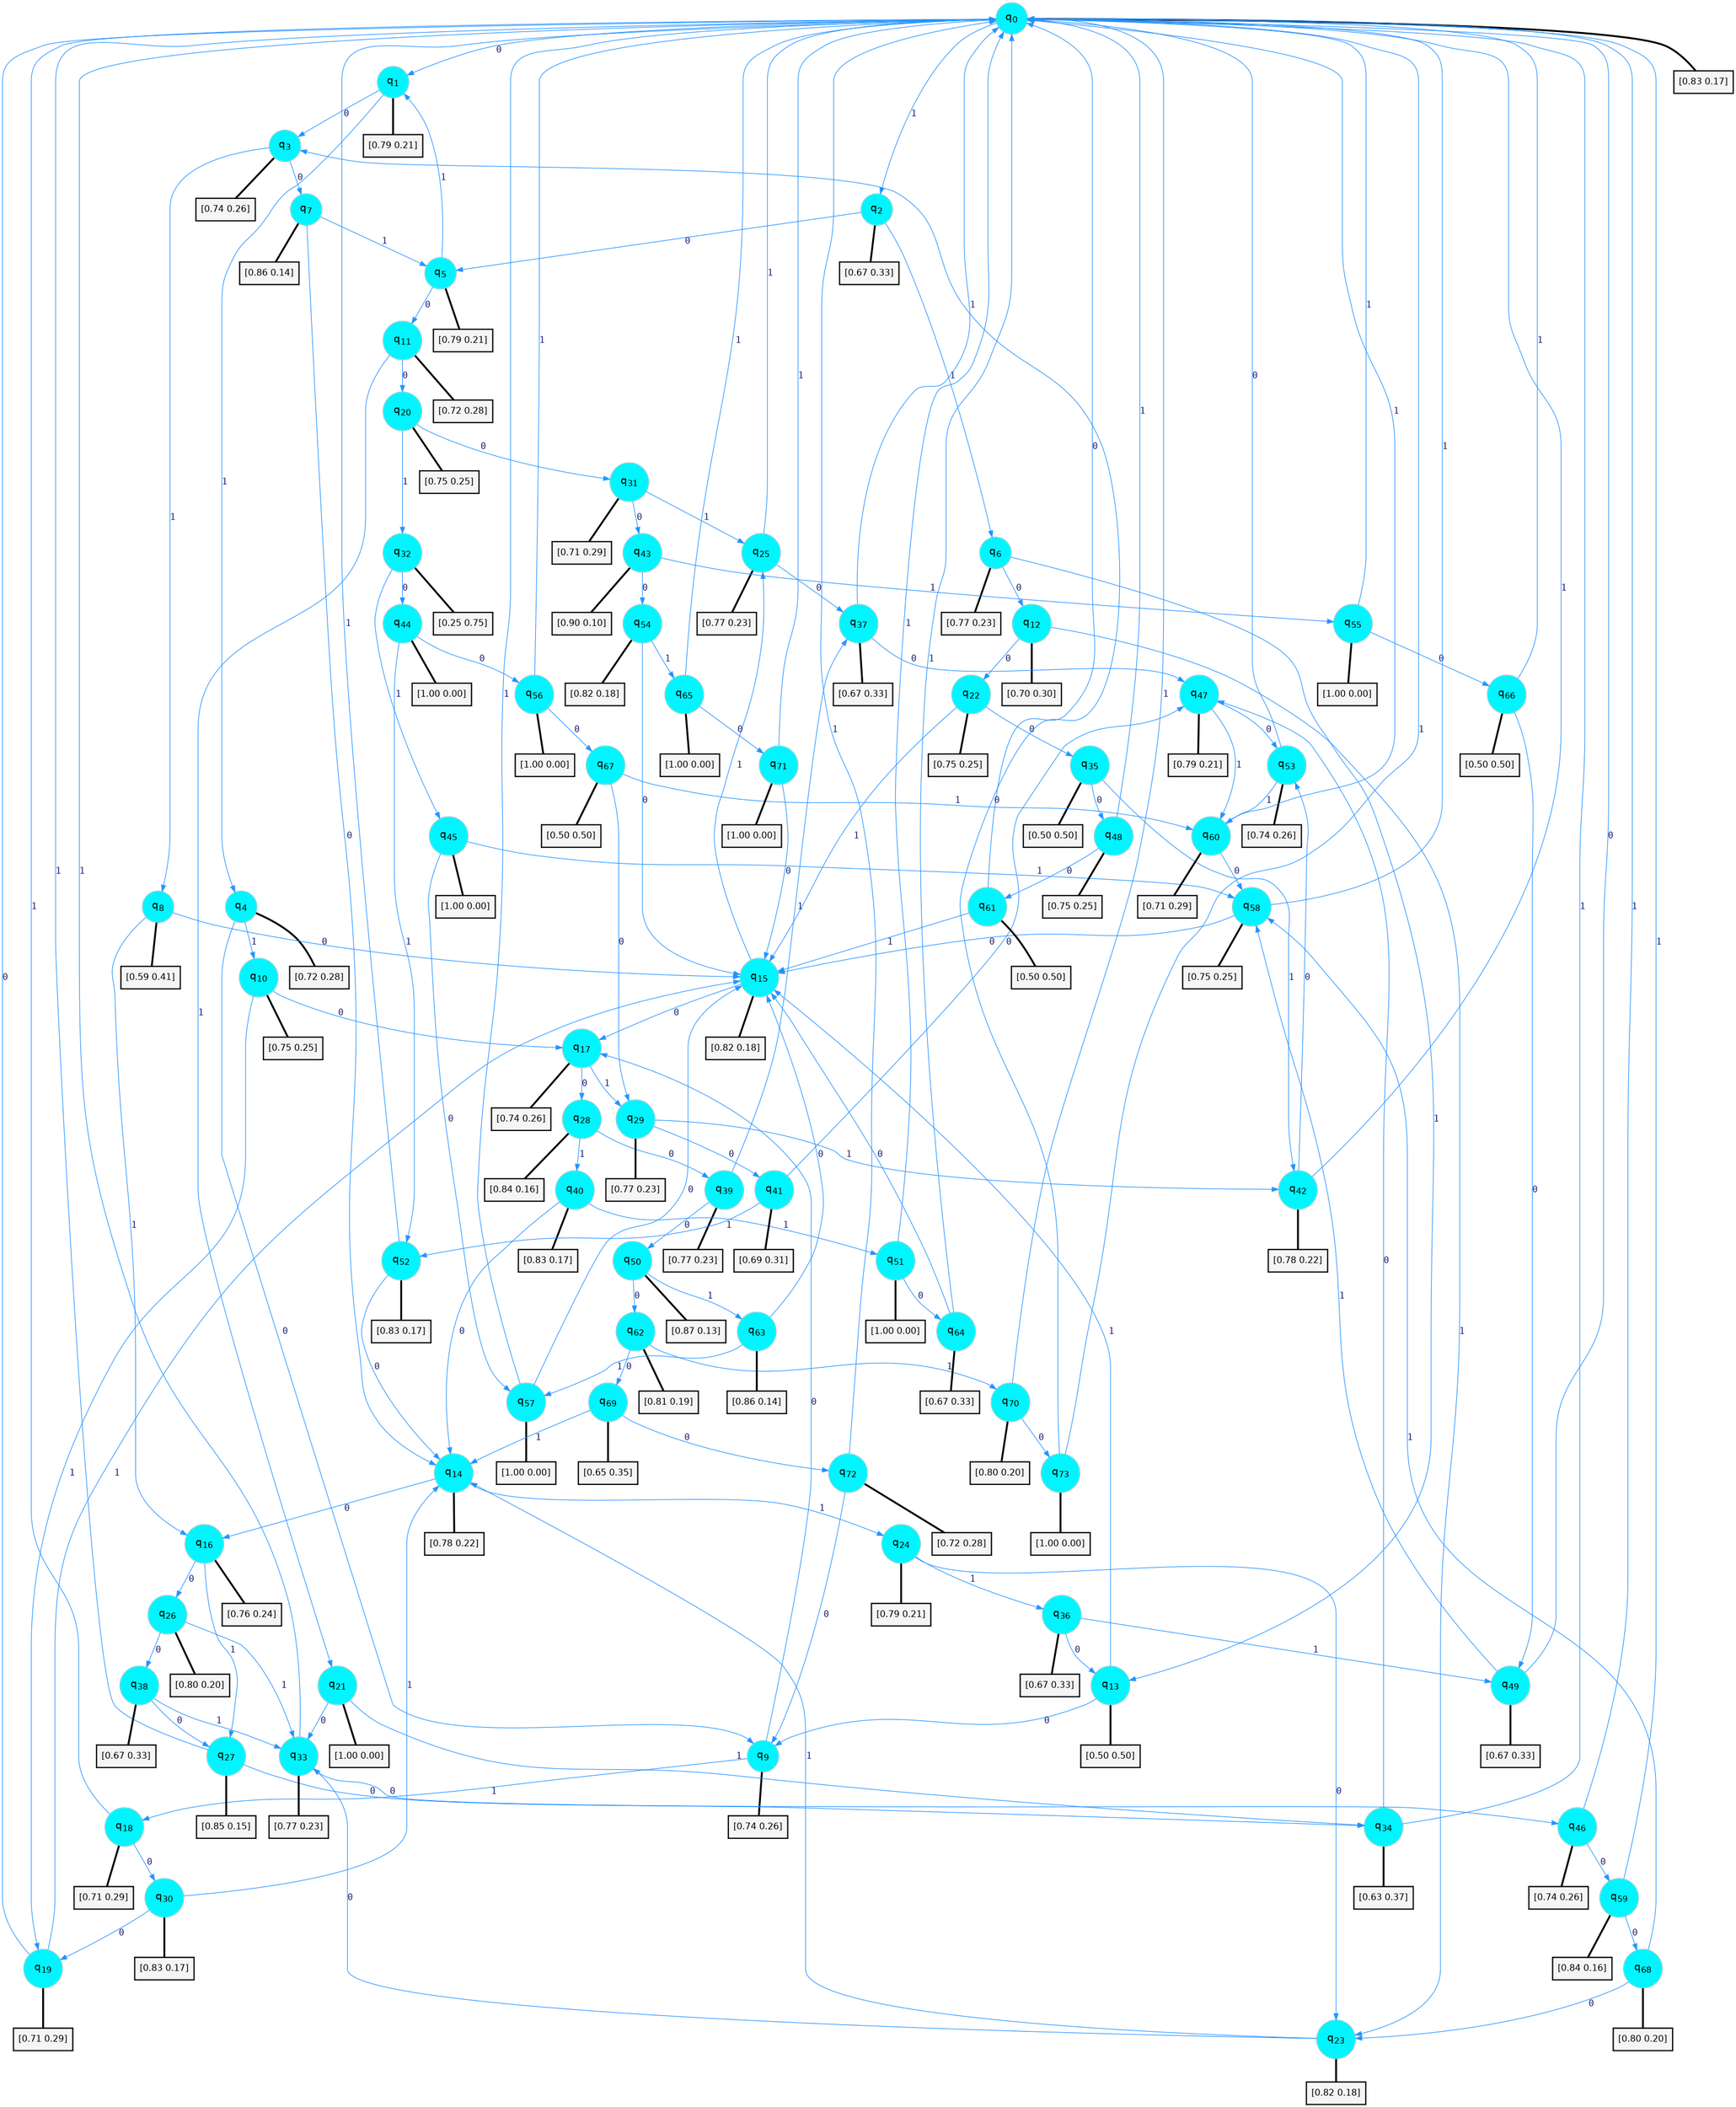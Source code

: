 digraph G {
graph [
bgcolor=transparent, dpi=300, rankdir=TD, size="40,25"];
node [
color=gray, fillcolor=turquoise1, fontcolor=black, fontname=Helvetica, fontsize=16, fontweight=bold, shape=circle, style=filled];
edge [
arrowsize=1, color=dodgerblue1, fontcolor=midnightblue, fontname=courier, fontweight=bold, penwidth=1, style=solid, weight=20];
0[label=<q<SUB>0</SUB>>];
1[label=<q<SUB>1</SUB>>];
2[label=<q<SUB>2</SUB>>];
3[label=<q<SUB>3</SUB>>];
4[label=<q<SUB>4</SUB>>];
5[label=<q<SUB>5</SUB>>];
6[label=<q<SUB>6</SUB>>];
7[label=<q<SUB>7</SUB>>];
8[label=<q<SUB>8</SUB>>];
9[label=<q<SUB>9</SUB>>];
10[label=<q<SUB>10</SUB>>];
11[label=<q<SUB>11</SUB>>];
12[label=<q<SUB>12</SUB>>];
13[label=<q<SUB>13</SUB>>];
14[label=<q<SUB>14</SUB>>];
15[label=<q<SUB>15</SUB>>];
16[label=<q<SUB>16</SUB>>];
17[label=<q<SUB>17</SUB>>];
18[label=<q<SUB>18</SUB>>];
19[label=<q<SUB>19</SUB>>];
20[label=<q<SUB>20</SUB>>];
21[label=<q<SUB>21</SUB>>];
22[label=<q<SUB>22</SUB>>];
23[label=<q<SUB>23</SUB>>];
24[label=<q<SUB>24</SUB>>];
25[label=<q<SUB>25</SUB>>];
26[label=<q<SUB>26</SUB>>];
27[label=<q<SUB>27</SUB>>];
28[label=<q<SUB>28</SUB>>];
29[label=<q<SUB>29</SUB>>];
30[label=<q<SUB>30</SUB>>];
31[label=<q<SUB>31</SUB>>];
32[label=<q<SUB>32</SUB>>];
33[label=<q<SUB>33</SUB>>];
34[label=<q<SUB>34</SUB>>];
35[label=<q<SUB>35</SUB>>];
36[label=<q<SUB>36</SUB>>];
37[label=<q<SUB>37</SUB>>];
38[label=<q<SUB>38</SUB>>];
39[label=<q<SUB>39</SUB>>];
40[label=<q<SUB>40</SUB>>];
41[label=<q<SUB>41</SUB>>];
42[label=<q<SUB>42</SUB>>];
43[label=<q<SUB>43</SUB>>];
44[label=<q<SUB>44</SUB>>];
45[label=<q<SUB>45</SUB>>];
46[label=<q<SUB>46</SUB>>];
47[label=<q<SUB>47</SUB>>];
48[label=<q<SUB>48</SUB>>];
49[label=<q<SUB>49</SUB>>];
50[label=<q<SUB>50</SUB>>];
51[label=<q<SUB>51</SUB>>];
52[label=<q<SUB>52</SUB>>];
53[label=<q<SUB>53</SUB>>];
54[label=<q<SUB>54</SUB>>];
55[label=<q<SUB>55</SUB>>];
56[label=<q<SUB>56</SUB>>];
57[label=<q<SUB>57</SUB>>];
58[label=<q<SUB>58</SUB>>];
59[label=<q<SUB>59</SUB>>];
60[label=<q<SUB>60</SUB>>];
61[label=<q<SUB>61</SUB>>];
62[label=<q<SUB>62</SUB>>];
63[label=<q<SUB>63</SUB>>];
64[label=<q<SUB>64</SUB>>];
65[label=<q<SUB>65</SUB>>];
66[label=<q<SUB>66</SUB>>];
67[label=<q<SUB>67</SUB>>];
68[label=<q<SUB>68</SUB>>];
69[label=<q<SUB>69</SUB>>];
70[label=<q<SUB>70</SUB>>];
71[label=<q<SUB>71</SUB>>];
72[label=<q<SUB>72</SUB>>];
73[label=<q<SUB>73</SUB>>];
74[label="[0.83 0.17]", shape=box,fontcolor=black, fontname=Helvetica, fontsize=14, penwidth=2, fillcolor=whitesmoke,color=black];
75[label="[0.79 0.21]", shape=box,fontcolor=black, fontname=Helvetica, fontsize=14, penwidth=2, fillcolor=whitesmoke,color=black];
76[label="[0.67 0.33]", shape=box,fontcolor=black, fontname=Helvetica, fontsize=14, penwidth=2, fillcolor=whitesmoke,color=black];
77[label="[0.74 0.26]", shape=box,fontcolor=black, fontname=Helvetica, fontsize=14, penwidth=2, fillcolor=whitesmoke,color=black];
78[label="[0.72 0.28]", shape=box,fontcolor=black, fontname=Helvetica, fontsize=14, penwidth=2, fillcolor=whitesmoke,color=black];
79[label="[0.79 0.21]", shape=box,fontcolor=black, fontname=Helvetica, fontsize=14, penwidth=2, fillcolor=whitesmoke,color=black];
80[label="[0.77 0.23]", shape=box,fontcolor=black, fontname=Helvetica, fontsize=14, penwidth=2, fillcolor=whitesmoke,color=black];
81[label="[0.86 0.14]", shape=box,fontcolor=black, fontname=Helvetica, fontsize=14, penwidth=2, fillcolor=whitesmoke,color=black];
82[label="[0.59 0.41]", shape=box,fontcolor=black, fontname=Helvetica, fontsize=14, penwidth=2, fillcolor=whitesmoke,color=black];
83[label="[0.74 0.26]", shape=box,fontcolor=black, fontname=Helvetica, fontsize=14, penwidth=2, fillcolor=whitesmoke,color=black];
84[label="[0.75 0.25]", shape=box,fontcolor=black, fontname=Helvetica, fontsize=14, penwidth=2, fillcolor=whitesmoke,color=black];
85[label="[0.72 0.28]", shape=box,fontcolor=black, fontname=Helvetica, fontsize=14, penwidth=2, fillcolor=whitesmoke,color=black];
86[label="[0.70 0.30]", shape=box,fontcolor=black, fontname=Helvetica, fontsize=14, penwidth=2, fillcolor=whitesmoke,color=black];
87[label="[0.50 0.50]", shape=box,fontcolor=black, fontname=Helvetica, fontsize=14, penwidth=2, fillcolor=whitesmoke,color=black];
88[label="[0.78 0.22]", shape=box,fontcolor=black, fontname=Helvetica, fontsize=14, penwidth=2, fillcolor=whitesmoke,color=black];
89[label="[0.82 0.18]", shape=box,fontcolor=black, fontname=Helvetica, fontsize=14, penwidth=2, fillcolor=whitesmoke,color=black];
90[label="[0.76 0.24]", shape=box,fontcolor=black, fontname=Helvetica, fontsize=14, penwidth=2, fillcolor=whitesmoke,color=black];
91[label="[0.74 0.26]", shape=box,fontcolor=black, fontname=Helvetica, fontsize=14, penwidth=2, fillcolor=whitesmoke,color=black];
92[label="[0.71 0.29]", shape=box,fontcolor=black, fontname=Helvetica, fontsize=14, penwidth=2, fillcolor=whitesmoke,color=black];
93[label="[0.71 0.29]", shape=box,fontcolor=black, fontname=Helvetica, fontsize=14, penwidth=2, fillcolor=whitesmoke,color=black];
94[label="[0.75 0.25]", shape=box,fontcolor=black, fontname=Helvetica, fontsize=14, penwidth=2, fillcolor=whitesmoke,color=black];
95[label="[1.00 0.00]", shape=box,fontcolor=black, fontname=Helvetica, fontsize=14, penwidth=2, fillcolor=whitesmoke,color=black];
96[label="[0.75 0.25]", shape=box,fontcolor=black, fontname=Helvetica, fontsize=14, penwidth=2, fillcolor=whitesmoke,color=black];
97[label="[0.82 0.18]", shape=box,fontcolor=black, fontname=Helvetica, fontsize=14, penwidth=2, fillcolor=whitesmoke,color=black];
98[label="[0.79 0.21]", shape=box,fontcolor=black, fontname=Helvetica, fontsize=14, penwidth=2, fillcolor=whitesmoke,color=black];
99[label="[0.77 0.23]", shape=box,fontcolor=black, fontname=Helvetica, fontsize=14, penwidth=2, fillcolor=whitesmoke,color=black];
100[label="[0.80 0.20]", shape=box,fontcolor=black, fontname=Helvetica, fontsize=14, penwidth=2, fillcolor=whitesmoke,color=black];
101[label="[0.85 0.15]", shape=box,fontcolor=black, fontname=Helvetica, fontsize=14, penwidth=2, fillcolor=whitesmoke,color=black];
102[label="[0.84 0.16]", shape=box,fontcolor=black, fontname=Helvetica, fontsize=14, penwidth=2, fillcolor=whitesmoke,color=black];
103[label="[0.77 0.23]", shape=box,fontcolor=black, fontname=Helvetica, fontsize=14, penwidth=2, fillcolor=whitesmoke,color=black];
104[label="[0.83 0.17]", shape=box,fontcolor=black, fontname=Helvetica, fontsize=14, penwidth=2, fillcolor=whitesmoke,color=black];
105[label="[0.71 0.29]", shape=box,fontcolor=black, fontname=Helvetica, fontsize=14, penwidth=2, fillcolor=whitesmoke,color=black];
106[label="[0.25 0.75]", shape=box,fontcolor=black, fontname=Helvetica, fontsize=14, penwidth=2, fillcolor=whitesmoke,color=black];
107[label="[0.77 0.23]", shape=box,fontcolor=black, fontname=Helvetica, fontsize=14, penwidth=2, fillcolor=whitesmoke,color=black];
108[label="[0.63 0.37]", shape=box,fontcolor=black, fontname=Helvetica, fontsize=14, penwidth=2, fillcolor=whitesmoke,color=black];
109[label="[0.50 0.50]", shape=box,fontcolor=black, fontname=Helvetica, fontsize=14, penwidth=2, fillcolor=whitesmoke,color=black];
110[label="[0.67 0.33]", shape=box,fontcolor=black, fontname=Helvetica, fontsize=14, penwidth=2, fillcolor=whitesmoke,color=black];
111[label="[0.67 0.33]", shape=box,fontcolor=black, fontname=Helvetica, fontsize=14, penwidth=2, fillcolor=whitesmoke,color=black];
112[label="[0.67 0.33]", shape=box,fontcolor=black, fontname=Helvetica, fontsize=14, penwidth=2, fillcolor=whitesmoke,color=black];
113[label="[0.77 0.23]", shape=box,fontcolor=black, fontname=Helvetica, fontsize=14, penwidth=2, fillcolor=whitesmoke,color=black];
114[label="[0.83 0.17]", shape=box,fontcolor=black, fontname=Helvetica, fontsize=14, penwidth=2, fillcolor=whitesmoke,color=black];
115[label="[0.69 0.31]", shape=box,fontcolor=black, fontname=Helvetica, fontsize=14, penwidth=2, fillcolor=whitesmoke,color=black];
116[label="[0.78 0.22]", shape=box,fontcolor=black, fontname=Helvetica, fontsize=14, penwidth=2, fillcolor=whitesmoke,color=black];
117[label="[0.90 0.10]", shape=box,fontcolor=black, fontname=Helvetica, fontsize=14, penwidth=2, fillcolor=whitesmoke,color=black];
118[label="[1.00 0.00]", shape=box,fontcolor=black, fontname=Helvetica, fontsize=14, penwidth=2, fillcolor=whitesmoke,color=black];
119[label="[1.00 0.00]", shape=box,fontcolor=black, fontname=Helvetica, fontsize=14, penwidth=2, fillcolor=whitesmoke,color=black];
120[label="[0.74 0.26]", shape=box,fontcolor=black, fontname=Helvetica, fontsize=14, penwidth=2, fillcolor=whitesmoke,color=black];
121[label="[0.79 0.21]", shape=box,fontcolor=black, fontname=Helvetica, fontsize=14, penwidth=2, fillcolor=whitesmoke,color=black];
122[label="[0.75 0.25]", shape=box,fontcolor=black, fontname=Helvetica, fontsize=14, penwidth=2, fillcolor=whitesmoke,color=black];
123[label="[0.67 0.33]", shape=box,fontcolor=black, fontname=Helvetica, fontsize=14, penwidth=2, fillcolor=whitesmoke,color=black];
124[label="[0.87 0.13]", shape=box,fontcolor=black, fontname=Helvetica, fontsize=14, penwidth=2, fillcolor=whitesmoke,color=black];
125[label="[1.00 0.00]", shape=box,fontcolor=black, fontname=Helvetica, fontsize=14, penwidth=2, fillcolor=whitesmoke,color=black];
126[label="[0.83 0.17]", shape=box,fontcolor=black, fontname=Helvetica, fontsize=14, penwidth=2, fillcolor=whitesmoke,color=black];
127[label="[0.74 0.26]", shape=box,fontcolor=black, fontname=Helvetica, fontsize=14, penwidth=2, fillcolor=whitesmoke,color=black];
128[label="[0.82 0.18]", shape=box,fontcolor=black, fontname=Helvetica, fontsize=14, penwidth=2, fillcolor=whitesmoke,color=black];
129[label="[1.00 0.00]", shape=box,fontcolor=black, fontname=Helvetica, fontsize=14, penwidth=2, fillcolor=whitesmoke,color=black];
130[label="[1.00 0.00]", shape=box,fontcolor=black, fontname=Helvetica, fontsize=14, penwidth=2, fillcolor=whitesmoke,color=black];
131[label="[1.00 0.00]", shape=box,fontcolor=black, fontname=Helvetica, fontsize=14, penwidth=2, fillcolor=whitesmoke,color=black];
132[label="[0.75 0.25]", shape=box,fontcolor=black, fontname=Helvetica, fontsize=14, penwidth=2, fillcolor=whitesmoke,color=black];
133[label="[0.84 0.16]", shape=box,fontcolor=black, fontname=Helvetica, fontsize=14, penwidth=2, fillcolor=whitesmoke,color=black];
134[label="[0.71 0.29]", shape=box,fontcolor=black, fontname=Helvetica, fontsize=14, penwidth=2, fillcolor=whitesmoke,color=black];
135[label="[0.50 0.50]", shape=box,fontcolor=black, fontname=Helvetica, fontsize=14, penwidth=2, fillcolor=whitesmoke,color=black];
136[label="[0.81 0.19]", shape=box,fontcolor=black, fontname=Helvetica, fontsize=14, penwidth=2, fillcolor=whitesmoke,color=black];
137[label="[0.86 0.14]", shape=box,fontcolor=black, fontname=Helvetica, fontsize=14, penwidth=2, fillcolor=whitesmoke,color=black];
138[label="[0.67 0.33]", shape=box,fontcolor=black, fontname=Helvetica, fontsize=14, penwidth=2, fillcolor=whitesmoke,color=black];
139[label="[1.00 0.00]", shape=box,fontcolor=black, fontname=Helvetica, fontsize=14, penwidth=2, fillcolor=whitesmoke,color=black];
140[label="[0.50 0.50]", shape=box,fontcolor=black, fontname=Helvetica, fontsize=14, penwidth=2, fillcolor=whitesmoke,color=black];
141[label="[0.50 0.50]", shape=box,fontcolor=black, fontname=Helvetica, fontsize=14, penwidth=2, fillcolor=whitesmoke,color=black];
142[label="[0.80 0.20]", shape=box,fontcolor=black, fontname=Helvetica, fontsize=14, penwidth=2, fillcolor=whitesmoke,color=black];
143[label="[0.65 0.35]", shape=box,fontcolor=black, fontname=Helvetica, fontsize=14, penwidth=2, fillcolor=whitesmoke,color=black];
144[label="[0.80 0.20]", shape=box,fontcolor=black, fontname=Helvetica, fontsize=14, penwidth=2, fillcolor=whitesmoke,color=black];
145[label="[1.00 0.00]", shape=box,fontcolor=black, fontname=Helvetica, fontsize=14, penwidth=2, fillcolor=whitesmoke,color=black];
146[label="[0.72 0.28]", shape=box,fontcolor=black, fontname=Helvetica, fontsize=14, penwidth=2, fillcolor=whitesmoke,color=black];
147[label="[1.00 0.00]", shape=box,fontcolor=black, fontname=Helvetica, fontsize=14, penwidth=2, fillcolor=whitesmoke,color=black];
0->1 [label=0];
0->2 [label=1];
0->74 [arrowhead=none, penwidth=3,color=black];
1->3 [label=0];
1->4 [label=1];
1->75 [arrowhead=none, penwidth=3,color=black];
2->5 [label=0];
2->6 [label=1];
2->76 [arrowhead=none, penwidth=3,color=black];
3->7 [label=0];
3->8 [label=1];
3->77 [arrowhead=none, penwidth=3,color=black];
4->9 [label=0];
4->10 [label=1];
4->78 [arrowhead=none, penwidth=3,color=black];
5->11 [label=0];
5->1 [label=1];
5->79 [arrowhead=none, penwidth=3,color=black];
6->12 [label=0];
6->13 [label=1];
6->80 [arrowhead=none, penwidth=3,color=black];
7->14 [label=0];
7->5 [label=1];
7->81 [arrowhead=none, penwidth=3,color=black];
8->15 [label=0];
8->16 [label=1];
8->82 [arrowhead=none, penwidth=3,color=black];
9->17 [label=0];
9->18 [label=1];
9->83 [arrowhead=none, penwidth=3,color=black];
10->17 [label=0];
10->19 [label=1];
10->84 [arrowhead=none, penwidth=3,color=black];
11->20 [label=0];
11->21 [label=1];
11->85 [arrowhead=none, penwidth=3,color=black];
12->22 [label=0];
12->23 [label=1];
12->86 [arrowhead=none, penwidth=3,color=black];
13->9 [label=0];
13->15 [label=1];
13->87 [arrowhead=none, penwidth=3,color=black];
14->16 [label=0];
14->24 [label=1];
14->88 [arrowhead=none, penwidth=3,color=black];
15->17 [label=0];
15->25 [label=1];
15->89 [arrowhead=none, penwidth=3,color=black];
16->26 [label=0];
16->27 [label=1];
16->90 [arrowhead=none, penwidth=3,color=black];
17->28 [label=0];
17->29 [label=1];
17->91 [arrowhead=none, penwidth=3,color=black];
18->30 [label=0];
18->0 [label=1];
18->92 [arrowhead=none, penwidth=3,color=black];
19->0 [label=0];
19->15 [label=1];
19->93 [arrowhead=none, penwidth=3,color=black];
20->31 [label=0];
20->32 [label=1];
20->94 [arrowhead=none, penwidth=3,color=black];
21->33 [label=0];
21->34 [label=1];
21->95 [arrowhead=none, penwidth=3,color=black];
22->35 [label=0];
22->15 [label=1];
22->96 [arrowhead=none, penwidth=3,color=black];
23->33 [label=0];
23->14 [label=1];
23->97 [arrowhead=none, penwidth=3,color=black];
24->23 [label=0];
24->36 [label=1];
24->98 [arrowhead=none, penwidth=3,color=black];
25->37 [label=0];
25->0 [label=1];
25->99 [arrowhead=none, penwidth=3,color=black];
26->38 [label=0];
26->33 [label=1];
26->100 [arrowhead=none, penwidth=3,color=black];
27->34 [label=0];
27->0 [label=1];
27->101 [arrowhead=none, penwidth=3,color=black];
28->39 [label=0];
28->40 [label=1];
28->102 [arrowhead=none, penwidth=3,color=black];
29->41 [label=0];
29->42 [label=1];
29->103 [arrowhead=none, penwidth=3,color=black];
30->19 [label=0];
30->14 [label=1];
30->104 [arrowhead=none, penwidth=3,color=black];
31->43 [label=0];
31->25 [label=1];
31->105 [arrowhead=none, penwidth=3,color=black];
32->44 [label=0];
32->45 [label=1];
32->106 [arrowhead=none, penwidth=3,color=black];
33->46 [label=0];
33->0 [label=1];
33->107 [arrowhead=none, penwidth=3,color=black];
34->47 [label=0];
34->0 [label=1];
34->108 [arrowhead=none, penwidth=3,color=black];
35->48 [label=0];
35->42 [label=1];
35->109 [arrowhead=none, penwidth=3,color=black];
36->13 [label=0];
36->49 [label=1];
36->110 [arrowhead=none, penwidth=3,color=black];
37->47 [label=0];
37->0 [label=1];
37->111 [arrowhead=none, penwidth=3,color=black];
38->27 [label=0];
38->33 [label=1];
38->112 [arrowhead=none, penwidth=3,color=black];
39->50 [label=0];
39->37 [label=1];
39->113 [arrowhead=none, penwidth=3,color=black];
40->14 [label=0];
40->51 [label=1];
40->114 [arrowhead=none, penwidth=3,color=black];
41->47 [label=0];
41->52 [label=1];
41->115 [arrowhead=none, penwidth=3,color=black];
42->53 [label=0];
42->0 [label=1];
42->116 [arrowhead=none, penwidth=3,color=black];
43->54 [label=0];
43->55 [label=1];
43->117 [arrowhead=none, penwidth=3,color=black];
44->56 [label=0];
44->52 [label=1];
44->118 [arrowhead=none, penwidth=3,color=black];
45->57 [label=0];
45->58 [label=1];
45->119 [arrowhead=none, penwidth=3,color=black];
46->59 [label=0];
46->0 [label=1];
46->120 [arrowhead=none, penwidth=3,color=black];
47->53 [label=0];
47->60 [label=1];
47->121 [arrowhead=none, penwidth=3,color=black];
48->61 [label=0];
48->0 [label=1];
48->122 [arrowhead=none, penwidth=3,color=black];
49->0 [label=0];
49->58 [label=1];
49->123 [arrowhead=none, penwidth=3,color=black];
50->62 [label=0];
50->63 [label=1];
50->124 [arrowhead=none, penwidth=3,color=black];
51->64 [label=0];
51->0 [label=1];
51->125 [arrowhead=none, penwidth=3,color=black];
52->14 [label=0];
52->0 [label=1];
52->126 [arrowhead=none, penwidth=3,color=black];
53->0 [label=0];
53->60 [label=1];
53->127 [arrowhead=none, penwidth=3,color=black];
54->15 [label=0];
54->65 [label=1];
54->128 [arrowhead=none, penwidth=3,color=black];
55->66 [label=0];
55->0 [label=1];
55->129 [arrowhead=none, penwidth=3,color=black];
56->67 [label=0];
56->0 [label=1];
56->130 [arrowhead=none, penwidth=3,color=black];
57->15 [label=0];
57->0 [label=1];
57->131 [arrowhead=none, penwidth=3,color=black];
58->15 [label=0];
58->0 [label=1];
58->132 [arrowhead=none, penwidth=3,color=black];
59->68 [label=0];
59->0 [label=1];
59->133 [arrowhead=none, penwidth=3,color=black];
60->58 [label=0];
60->0 [label=1];
60->134 [arrowhead=none, penwidth=3,color=black];
61->0 [label=0];
61->15 [label=1];
61->135 [arrowhead=none, penwidth=3,color=black];
62->69 [label=0];
62->70 [label=1];
62->136 [arrowhead=none, penwidth=3,color=black];
63->15 [label=0];
63->57 [label=1];
63->137 [arrowhead=none, penwidth=3,color=black];
64->15 [label=0];
64->0 [label=1];
64->138 [arrowhead=none, penwidth=3,color=black];
65->71 [label=0];
65->0 [label=1];
65->139 [arrowhead=none, penwidth=3,color=black];
66->49 [label=0];
66->0 [label=1];
66->140 [arrowhead=none, penwidth=3,color=black];
67->29 [label=0];
67->60 [label=1];
67->141 [arrowhead=none, penwidth=3,color=black];
68->23 [label=0];
68->58 [label=1];
68->142 [arrowhead=none, penwidth=3,color=black];
69->72 [label=0];
69->14 [label=1];
69->143 [arrowhead=none, penwidth=3,color=black];
70->73 [label=0];
70->0 [label=1];
70->144 [arrowhead=none, penwidth=3,color=black];
71->15 [label=0];
71->0 [label=1];
71->145 [arrowhead=none, penwidth=3,color=black];
72->9 [label=0];
72->0 [label=1];
72->146 [arrowhead=none, penwidth=3,color=black];
73->3 [label=0];
73->0 [label=1];
73->147 [arrowhead=none, penwidth=3,color=black];
}

